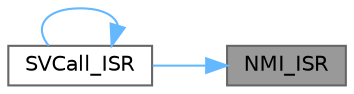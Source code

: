 digraph "NMI_ISR"
{
 // LATEX_PDF_SIZE
  bgcolor="transparent";
  edge [fontname=Helvetica,fontsize=10,labelfontname=Helvetica,labelfontsize=10];
  node [fontname=Helvetica,fontsize=10,shape=box,height=0.2,width=0.4];
  rankdir="RL";
  Node1 [label="NMI_ISR",height=0.2,width=0.4,color="gray40", fillcolor="grey60", style="filled", fontcolor="black",tooltip=" "];
  Node1 -> Node2 [dir="back",color="steelblue1",style="solid"];
  Node2 [label="SVCall_ISR",height=0.2,width=0.4,color="grey40", fillcolor="white", style="filled",URL="$d3/df1/startup_8c.html#a125617e1a4ed9a1648832110904bedbd",tooltip="Vector Table for Nested Vectored Interrupt Controller (NVIC)"];
  Node2 -> Node2 [dir="back",color="steelblue1",style="solid"];
}
